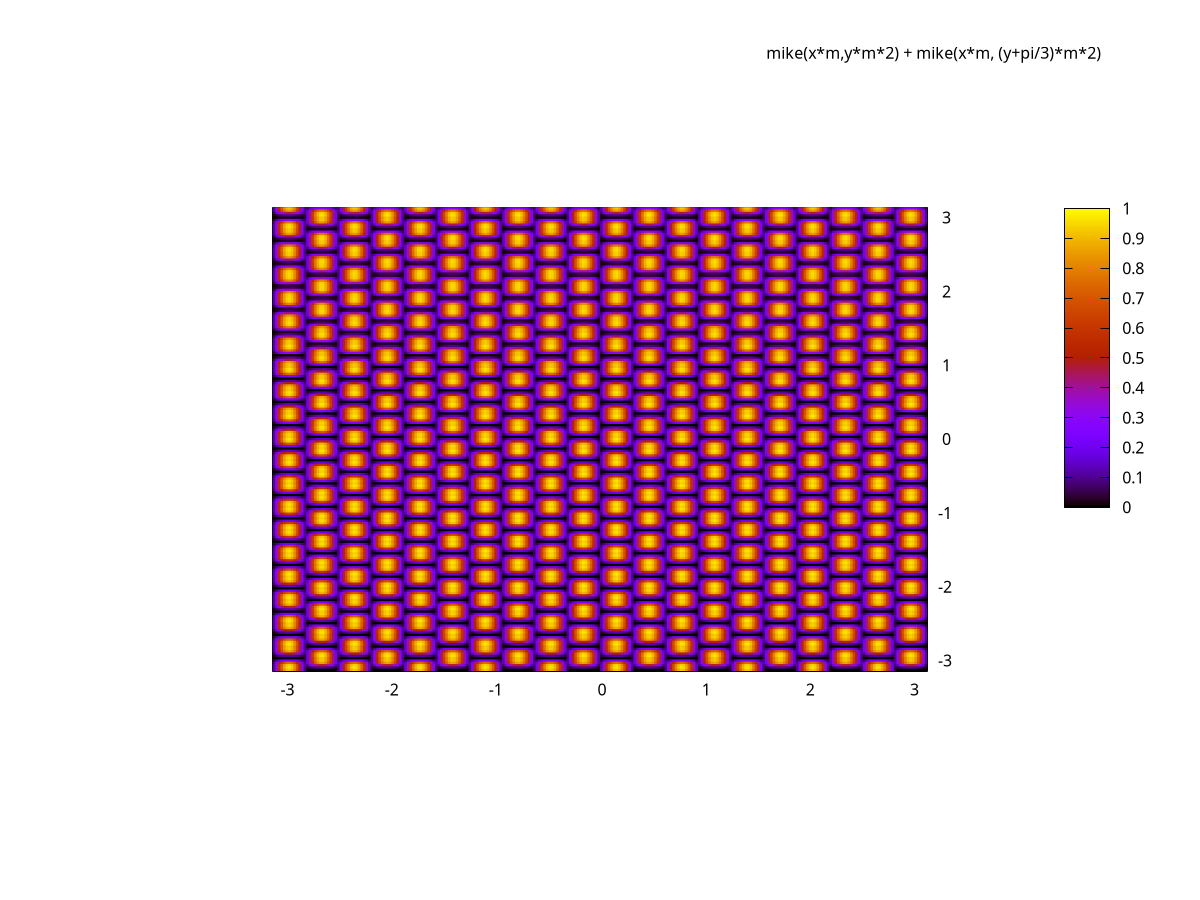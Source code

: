 set xrange [-pi:pi]
set yrange [-pi:pi]
set pm3d at b
set nosurface
set samples 255
set isosample 200,200
set pm3d interpolate 1, 1
set view 0, 0
bob(x,y)=sin(x)*sin(y)
clamp(x)=x > 0 ? x : 0
mike(x,y)=clamp(bob(x, y))
m=10
splot mike(x*m,y*m*2) + mike(x*m, (y+pi/3)*m*2)
pause -1
